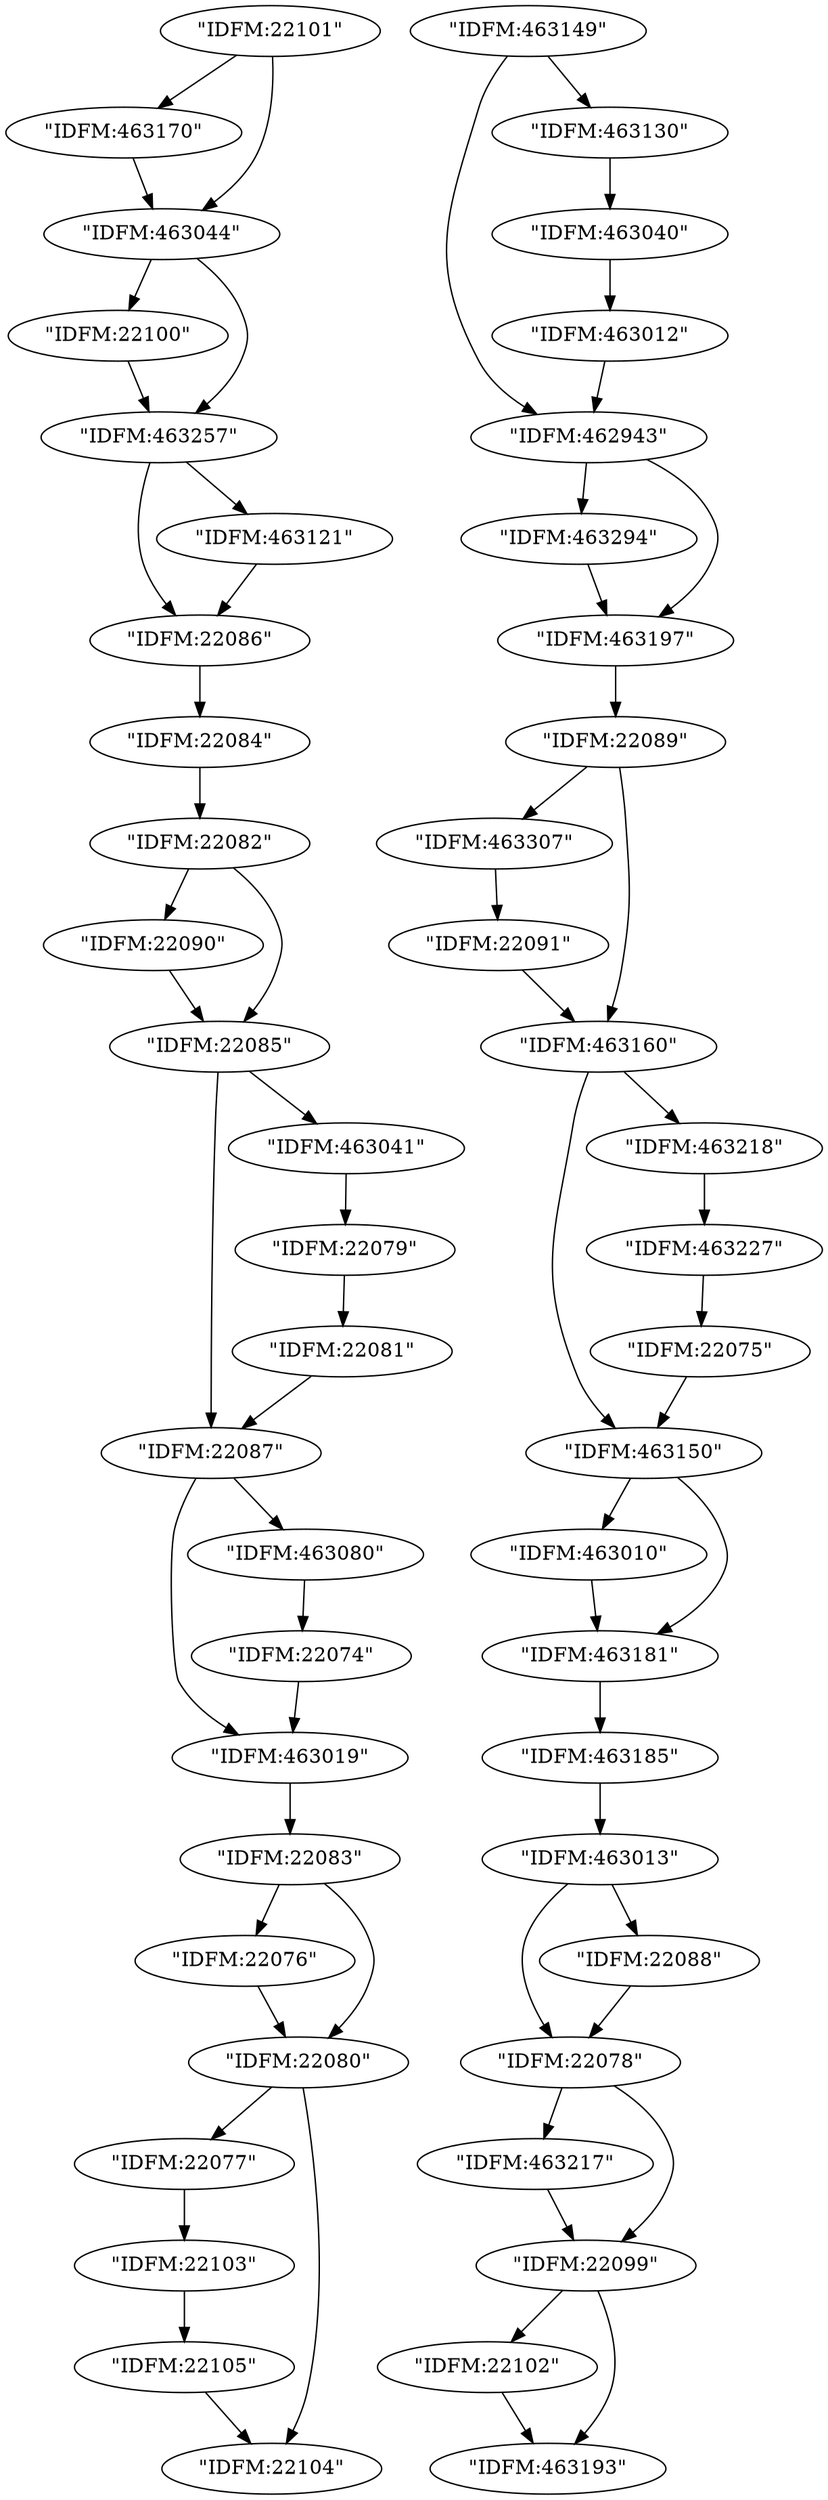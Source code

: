 digraph {
    0 [ label = "\"IDFM:22074\"" ]
    1 [ label = "\"IDFM:463019\"" ]
    2 [ label = "\"IDFM:22075\"" ]
    3 [ label = "\"IDFM:463150\"" ]
    4 [ label = "\"IDFM:22076\"" ]
    5 [ label = "\"IDFM:22080\"" ]
    6 [ label = "\"IDFM:22077\"" ]
    7 [ label = "\"IDFM:22103\"" ]
    8 [ label = "\"IDFM:22078\"" ]
    9 [ label = "\"IDFM:463217\"" ]
    10 [ label = "\"IDFM:22099\"" ]
    11 [ label = "\"IDFM:22079\"" ]
    12 [ label = "\"IDFM:22081\"" ]
    13 [ label = "\"IDFM:22104\"" ]
    14 [ label = "\"IDFM:22087\"" ]
    15 [ label = "\"IDFM:22082\"" ]
    16 [ label = "\"IDFM:22090\"" ]
    17 [ label = "\"IDFM:22085\"" ]
    18 [ label = "\"IDFM:22083\"" ]
    19 [ label = "\"IDFM:22084\"" ]
    20 [ label = "\"IDFM:463041\"" ]
    21 [ label = "\"IDFM:22086\"" ]
    22 [ label = "\"IDFM:463080\"" ]
    23 [ label = "\"IDFM:22088\"" ]
    24 [ label = "\"IDFM:22089\"" ]
    25 [ label = "\"IDFM:463307\"" ]
    26 [ label = "\"IDFM:463160\"" ]
    27 [ label = "\"IDFM:22091\"" ]
    28 [ label = "\"IDFM:22102\"" ]
    29 [ label = "\"IDFM:463193\"" ]
    30 [ label = "\"IDFM:22100\"" ]
    31 [ label = "\"IDFM:463257\"" ]
    32 [ label = "\"IDFM:22101\"" ]
    33 [ label = "\"IDFM:463170\"" ]
    34 [ label = "\"IDFM:463044\"" ]
    35 [ label = "\"IDFM:22105\"" ]
    36 [ label = "\"IDFM:462943\"" ]
    37 [ label = "\"IDFM:463294\"" ]
    38 [ label = "\"IDFM:463197\"" ]
    39 [ label = "\"IDFM:463010\"" ]
    40 [ label = "\"IDFM:463181\"" ]
    41 [ label = "\"IDFM:463012\"" ]
    42 [ label = "\"IDFM:463013\"" ]
    43 [ label = "\"IDFM:463040\"" ]
    44 [ label = "\"IDFM:463121\"" ]
    45 [ label = "\"IDFM:463130\"" ]
    46 [ label = "\"IDFM:463149\"" ]
    47 [ label = "\"IDFM:463218\"" ]
    48 [ label = "\"IDFM:463185\"" ]
    49 [ label = "\"IDFM:463227\"" ]
    0 -> 1 [ ]
    1 -> 18 [ ]
    2 -> 3 [ ]
    3 -> 39 [ ]
    3 -> 40 [ ]
    4 -> 5 [ ]
    5 -> 6 [ ]
    5 -> 13 [ ]
    6 -> 7 [ ]
    7 -> 35 [ ]
    8 -> 9 [ ]
    8 -> 10 [ ]
    9 -> 10 [ ]
    10 -> 28 [ ]
    10 -> 29 [ ]
    11 -> 12 [ ]
    12 -> 14 [ ]
    14 -> 22 [ ]
    14 -> 1 [ ]
    15 -> 16 [ ]
    15 -> 17 [ ]
    16 -> 17 [ ]
    17 -> 20 [ ]
    17 -> 14 [ ]
    18 -> 4 [ ]
    18 -> 5 [ ]
    19 -> 15 [ ]
    20 -> 11 [ ]
    21 -> 19 [ ]
    22 -> 0 [ ]
    23 -> 8 [ ]
    24 -> 25 [ ]
    24 -> 26 [ ]
    25 -> 27 [ ]
    26 -> 47 [ ]
    26 -> 3 [ ]
    27 -> 26 [ ]
    28 -> 29 [ ]
    30 -> 31 [ ]
    31 -> 44 [ ]
    31 -> 21 [ ]
    32 -> 33 [ ]
    32 -> 34 [ ]
    33 -> 34 [ ]
    34 -> 30 [ ]
    34 -> 31 [ ]
    35 -> 13 [ ]
    36 -> 37 [ ]
    36 -> 38 [ ]
    37 -> 38 [ ]
    38 -> 24 [ ]
    39 -> 40 [ ]
    40 -> 48 [ ]
    41 -> 36 [ ]
    42 -> 23 [ ]
    42 -> 8 [ ]
    43 -> 41 [ ]
    44 -> 21 [ ]
    45 -> 43 [ ]
    46 -> 45 [ ]
    46 -> 36 [ ]
    47 -> 49 [ ]
    48 -> 42 [ ]
    49 -> 2 [ ]
}
